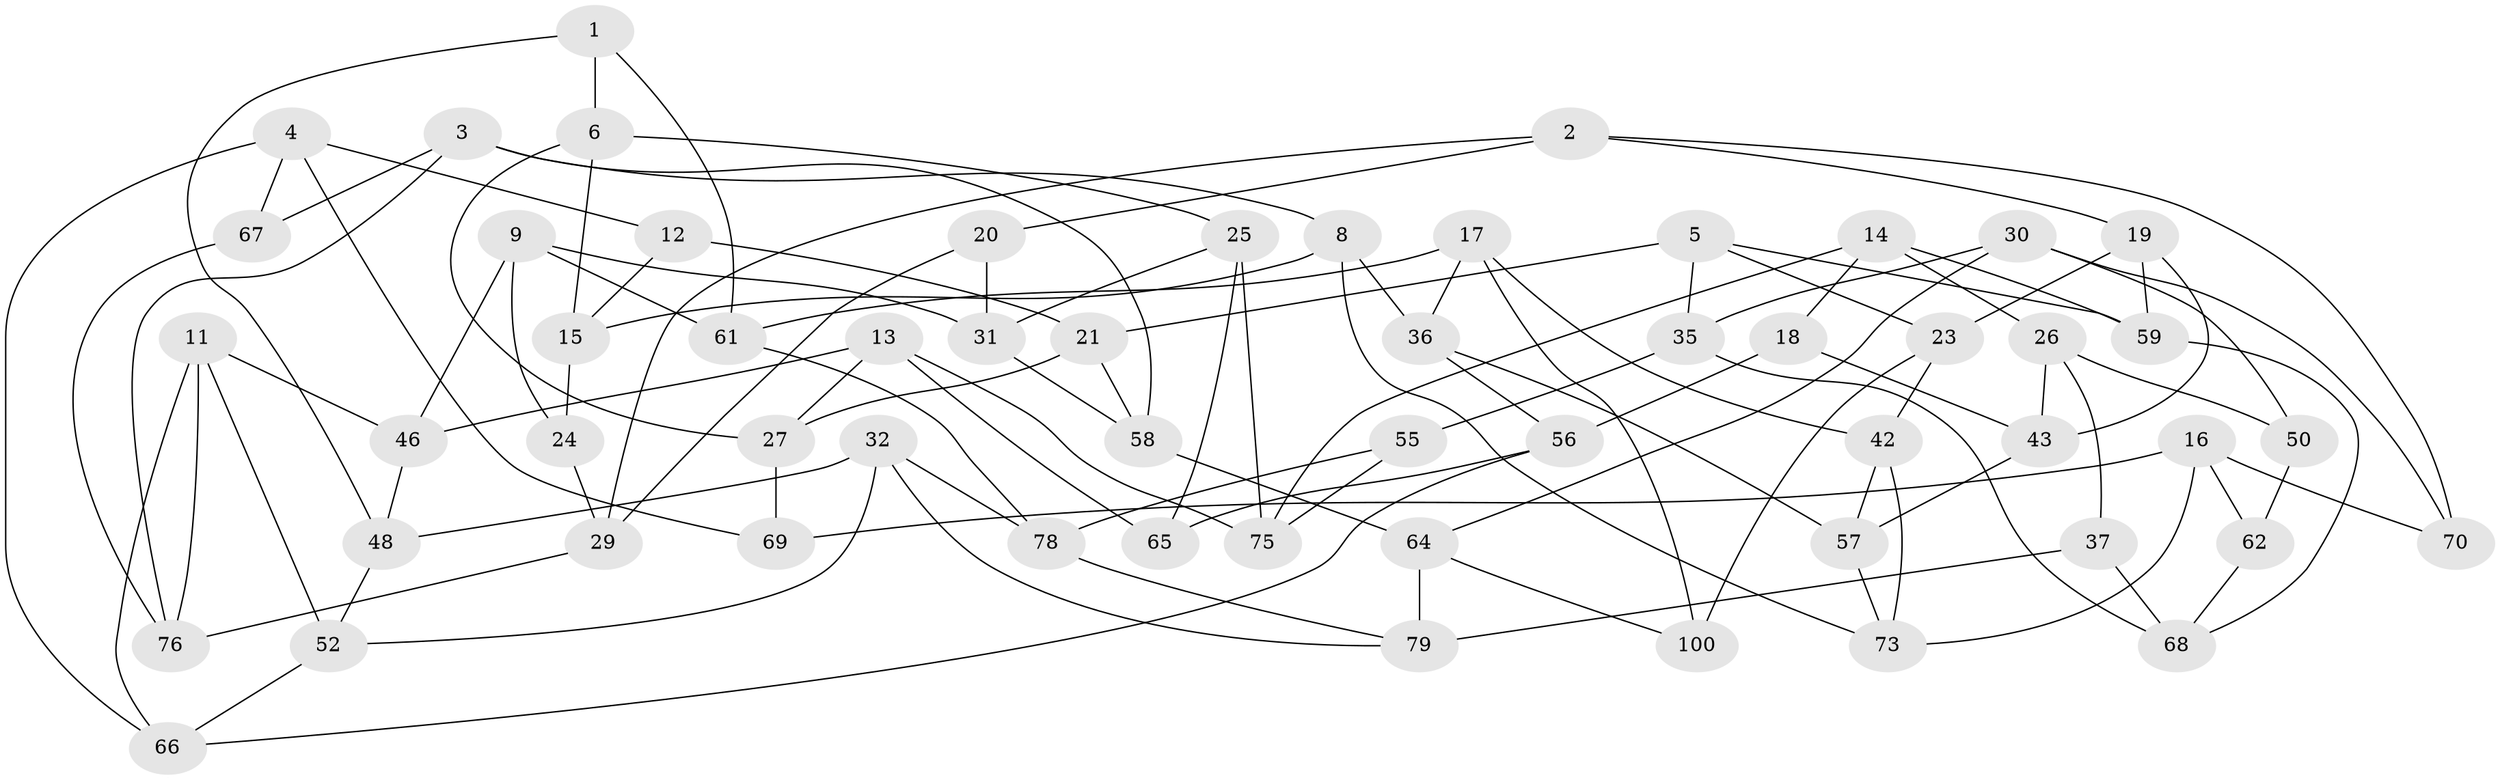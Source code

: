 // original degree distribution, {3: 1.0}
// Generated by graph-tools (version 1.1) at 2025/39/02/21/25 10:39:00]
// undirected, 57 vertices, 107 edges
graph export_dot {
graph [start="1"]
  node [color=gray90,style=filled];
  1;
  2 [super="+53"];
  3 [super="+10"];
  4 [super="+72"];
  5 [super="+22"];
  6 [super="+7"];
  8 [super="+38"];
  9 [super="+28"];
  11 [super="+94"];
  12;
  13 [super="+60"];
  14 [super="+40"];
  15 [super="+63"];
  16 [super="+39"];
  17 [super="+84"];
  18;
  19 [super="+34"];
  20;
  21 [super="+95"];
  23 [super="+80"];
  24;
  25 [super="+44"];
  26 [super="+54"];
  27 [super="+51"];
  29 [super="+83"];
  30 [super="+45"];
  31 [super="+33"];
  32 [super="+41"];
  35 [super="+82"];
  36 [super="+77"];
  37;
  42 [super="+98"];
  43 [super="+49"];
  46 [super="+47"];
  48 [super="+74"];
  50;
  52 [super="+85"];
  55;
  56 [super="+88"];
  57 [super="+89"];
  58 [super="+71"];
  59 [super="+86"];
  61 [super="+90"];
  62;
  64 [super="+93"];
  65;
  66 [super="+87"];
  67;
  68 [super="+91"];
  69;
  70;
  73 [super="+92"];
  75 [super="+97"];
  76 [super="+99"];
  78 [super="+96"];
  79 [super="+81"];
  100;
  1 -- 6;
  1 -- 61;
  1 -- 48;
  2 -- 29;
  2 -- 20;
  2 -- 19;
  2 -- 70;
  3 -- 58;
  3 -- 67;
  3 -- 8;
  3 -- 76;
  4 -- 12;
  4 -- 66;
  4 -- 67;
  4 -- 69;
  5 -- 59;
  5 -- 21;
  5 -- 35;
  5 -- 23;
  6 -- 27;
  6 -- 25;
  6 -- 15;
  8 -- 73;
  8 -- 36;
  8 -- 15;
  9 -- 61;
  9 -- 31;
  9 -- 24;
  9 -- 46;
  11 -- 46;
  11 -- 76;
  11 -- 52;
  11 -- 66;
  12 -- 21;
  12 -- 15;
  13 -- 75;
  13 -- 27;
  13 -- 65;
  13 -- 46;
  14 -- 18;
  14 -- 75;
  14 -- 59;
  14 -- 26;
  15 -- 24;
  16 -- 73;
  16 -- 69;
  16 -- 62;
  16 -- 70;
  17 -- 100;
  17 -- 42;
  17 -- 36;
  17 -- 61;
  18 -- 56;
  18 -- 43;
  19 -- 59;
  19 -- 43;
  19 -- 23;
  20 -- 29;
  20 -- 31;
  21 -- 27;
  21 -- 58;
  23 -- 100;
  23 -- 42;
  24 -- 29;
  25 -- 31;
  25 -- 65;
  25 -- 75;
  26 -- 50;
  26 -- 37;
  26 -- 43;
  27 -- 69;
  29 -- 76;
  30 -- 64;
  30 -- 35;
  30 -- 70;
  30 -- 50;
  31 -- 58;
  32 -- 78;
  32 -- 52;
  32 -- 79;
  32 -- 48;
  35 -- 68;
  35 -- 55;
  36 -- 56;
  36 -- 57;
  37 -- 68;
  37 -- 79;
  42 -- 57;
  42 -- 73;
  43 -- 57;
  46 -- 48;
  48 -- 52;
  50 -- 62;
  52 -- 66;
  55 -- 78;
  55 -- 75;
  56 -- 65;
  56 -- 66;
  57 -- 73;
  58 -- 64;
  59 -- 68;
  61 -- 78;
  62 -- 68;
  64 -- 79;
  64 -- 100;
  67 -- 76;
  78 -- 79;
}

